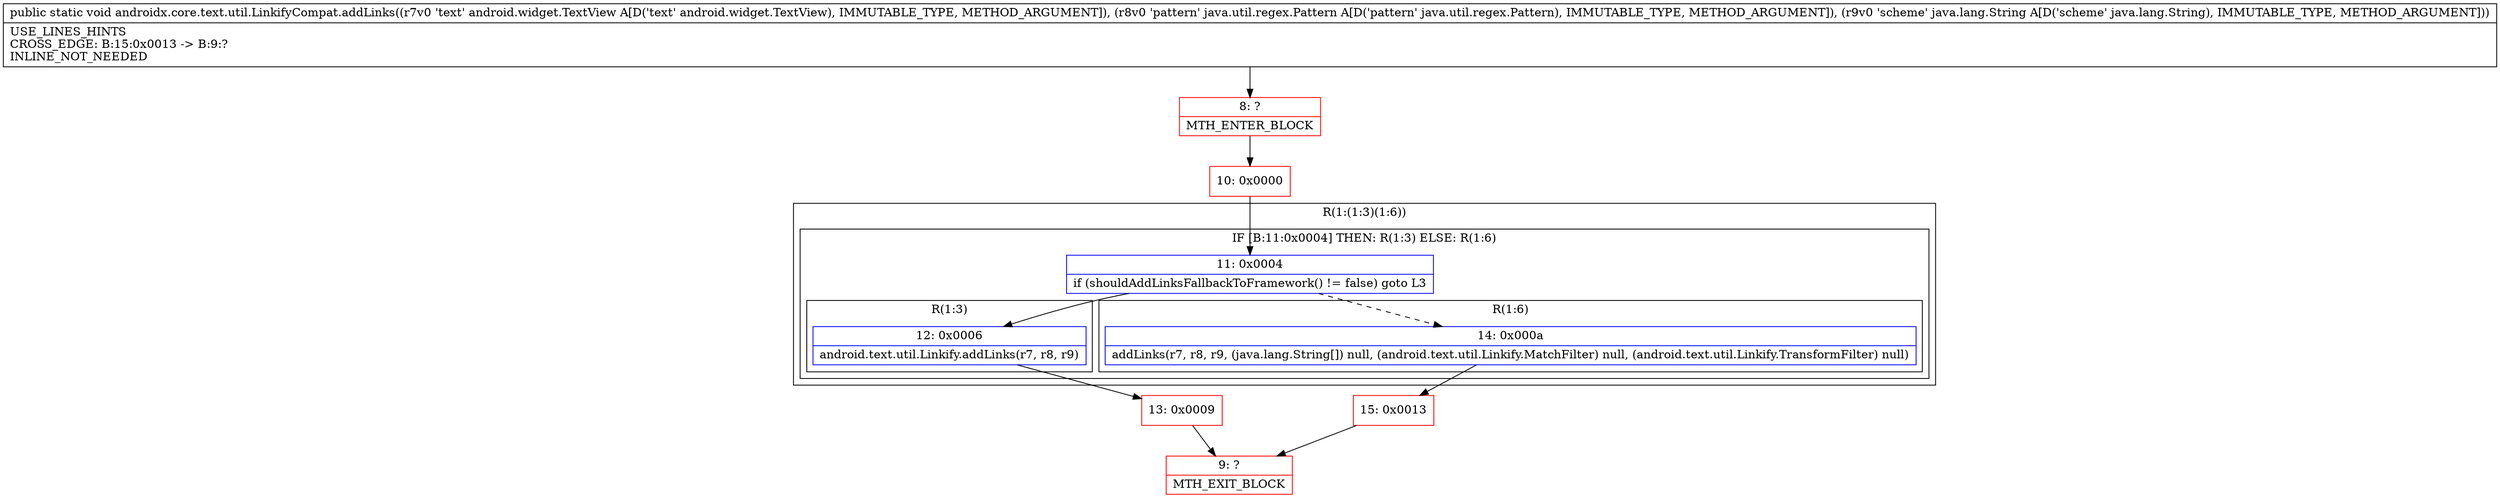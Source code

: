 digraph "CFG forandroidx.core.text.util.LinkifyCompat.addLinks(Landroid\/widget\/TextView;Ljava\/util\/regex\/Pattern;Ljava\/lang\/String;)V" {
subgraph cluster_Region_1487660673 {
label = "R(1:(1:3)(1:6))";
node [shape=record,color=blue];
subgraph cluster_IfRegion_1437085329 {
label = "IF [B:11:0x0004] THEN: R(1:3) ELSE: R(1:6)";
node [shape=record,color=blue];
Node_11 [shape=record,label="{11\:\ 0x0004|if (shouldAddLinksFallbackToFramework() != false) goto L3\l}"];
subgraph cluster_Region_1824241467 {
label = "R(1:3)";
node [shape=record,color=blue];
Node_12 [shape=record,label="{12\:\ 0x0006|android.text.util.Linkify.addLinks(r7, r8, r9)\l}"];
}
subgraph cluster_Region_14331077 {
label = "R(1:6)";
node [shape=record,color=blue];
Node_14 [shape=record,label="{14\:\ 0x000a|addLinks(r7, r8, r9, (java.lang.String[]) null, (android.text.util.Linkify.MatchFilter) null, (android.text.util.Linkify.TransformFilter) null)\l}"];
}
}
}
Node_8 [shape=record,color=red,label="{8\:\ ?|MTH_ENTER_BLOCK\l}"];
Node_10 [shape=record,color=red,label="{10\:\ 0x0000}"];
Node_13 [shape=record,color=red,label="{13\:\ 0x0009}"];
Node_9 [shape=record,color=red,label="{9\:\ ?|MTH_EXIT_BLOCK\l}"];
Node_15 [shape=record,color=red,label="{15\:\ 0x0013}"];
MethodNode[shape=record,label="{public static void androidx.core.text.util.LinkifyCompat.addLinks((r7v0 'text' android.widget.TextView A[D('text' android.widget.TextView), IMMUTABLE_TYPE, METHOD_ARGUMENT]), (r8v0 'pattern' java.util.regex.Pattern A[D('pattern' java.util.regex.Pattern), IMMUTABLE_TYPE, METHOD_ARGUMENT]), (r9v0 'scheme' java.lang.String A[D('scheme' java.lang.String), IMMUTABLE_TYPE, METHOD_ARGUMENT]))  | USE_LINES_HINTS\lCROSS_EDGE: B:15:0x0013 \-\> B:9:?\lINLINE_NOT_NEEDED\l}"];
MethodNode -> Node_8;Node_11 -> Node_12;
Node_11 -> Node_14[style=dashed];
Node_12 -> Node_13;
Node_14 -> Node_15;
Node_8 -> Node_10;
Node_10 -> Node_11;
Node_13 -> Node_9;
Node_15 -> Node_9;
}

